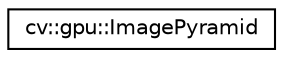 digraph "Graphical Class Hierarchy"
{
 // LATEX_PDF_SIZE
  edge [fontname="Helvetica",fontsize="10",labelfontname="Helvetica",labelfontsize="10"];
  node [fontname="Helvetica",fontsize="10",shape=record];
  rankdir="LR";
  Node0 [label="cv::gpu::ImagePyramid",height=0.2,width=0.4,color="black", fillcolor="white", style="filled",URL="$classcv_1_1gpu_1_1_image_pyramid.html",tooltip=" "];
}
